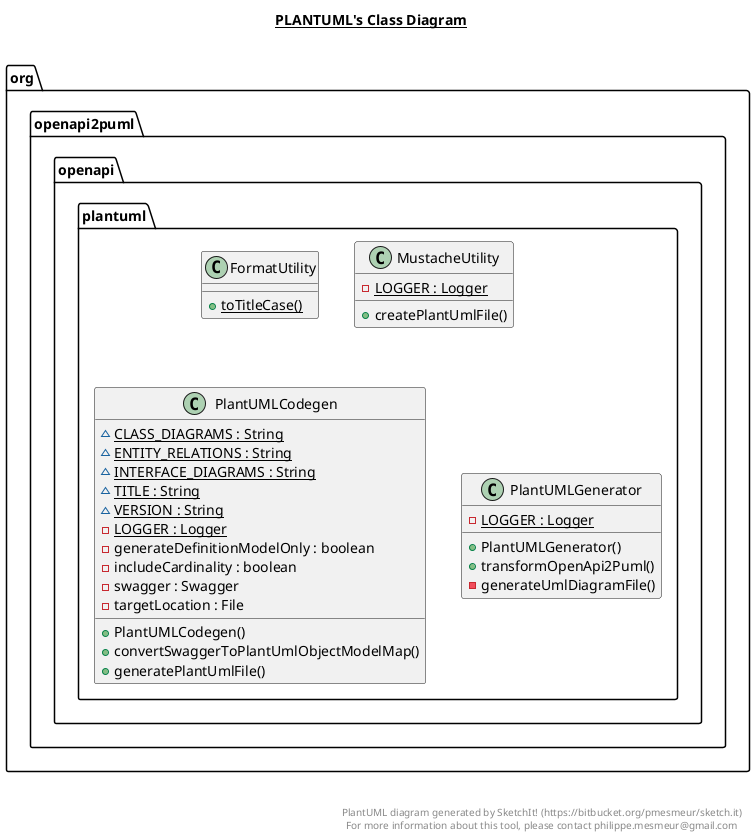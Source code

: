@startuml

title __PLANTUML's Class Diagram__\n

  namespace org.openapi2puml {
    namespace openapi {
      namespace plantuml {
        class org.openapi2puml.openapi.plantuml.FormatUtility {
            {static} + toTitleCase()
        }
      }
    }
  }
  

  namespace org.openapi2puml {
    namespace openapi {
      namespace plantuml {
        class org.openapi2puml.openapi.plantuml.MustacheUtility {
            {static} - LOGGER : Logger
            + createPlantUmlFile()
        }
      }
    }
  }
  

  namespace org.openapi2puml {
    namespace openapi {
      namespace plantuml {
        class org.openapi2puml.openapi.plantuml.PlantUMLCodegen {
            {static} ~ CLASS_DIAGRAMS : String
            {static} ~ ENTITY_RELATIONS : String
            {static} ~ INTERFACE_DIAGRAMS : String
            {static} ~ TITLE : String
            {static} ~ VERSION : String
            {static} - LOGGER : Logger
            - generateDefinitionModelOnly : boolean
            - includeCardinality : boolean
            - swagger : Swagger
            - targetLocation : File
            + PlantUMLCodegen()
            + convertSwaggerToPlantUmlObjectModelMap()
            + generatePlantUmlFile()
        }
      }
    }
  }
  

  namespace org.openapi2puml {
    namespace openapi {
      namespace plantuml {
        class org.openapi2puml.openapi.plantuml.PlantUMLGenerator {
            {static} - LOGGER : Logger
            + PlantUMLGenerator()
            + transformOpenApi2Puml()
            - generateUmlDiagramFile()
        }
      }
    }
  }
  



right footer


PlantUML diagram generated by SketchIt! (https://bitbucket.org/pmesmeur/sketch.it)
For more information about this tool, please contact philippe.mesmeur@gmail.com
endfooter

@enduml
